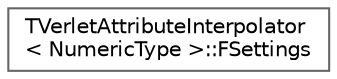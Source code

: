 digraph "Graphical Class Hierarchy"
{
 // INTERACTIVE_SVG=YES
 // LATEX_PDF_SIZE
  bgcolor="transparent";
  edge [fontname=Helvetica,fontsize=10,labelfontname=Helvetica,labelfontsize=10];
  node [fontname=Helvetica,fontsize=10,shape=box,height=0.2,width=0.4];
  rankdir="LR";
  Node0 [id="Node000000",label="TVerletAttributeInterpolator\l\< NumericType \>::FSettings",height=0.2,width=0.4,color="grey40", fillcolor="white", style="filled",URL="$dd/de4/structTVerletAttributeInterpolator_1_1FSettings.html",tooltip=" "];
}
